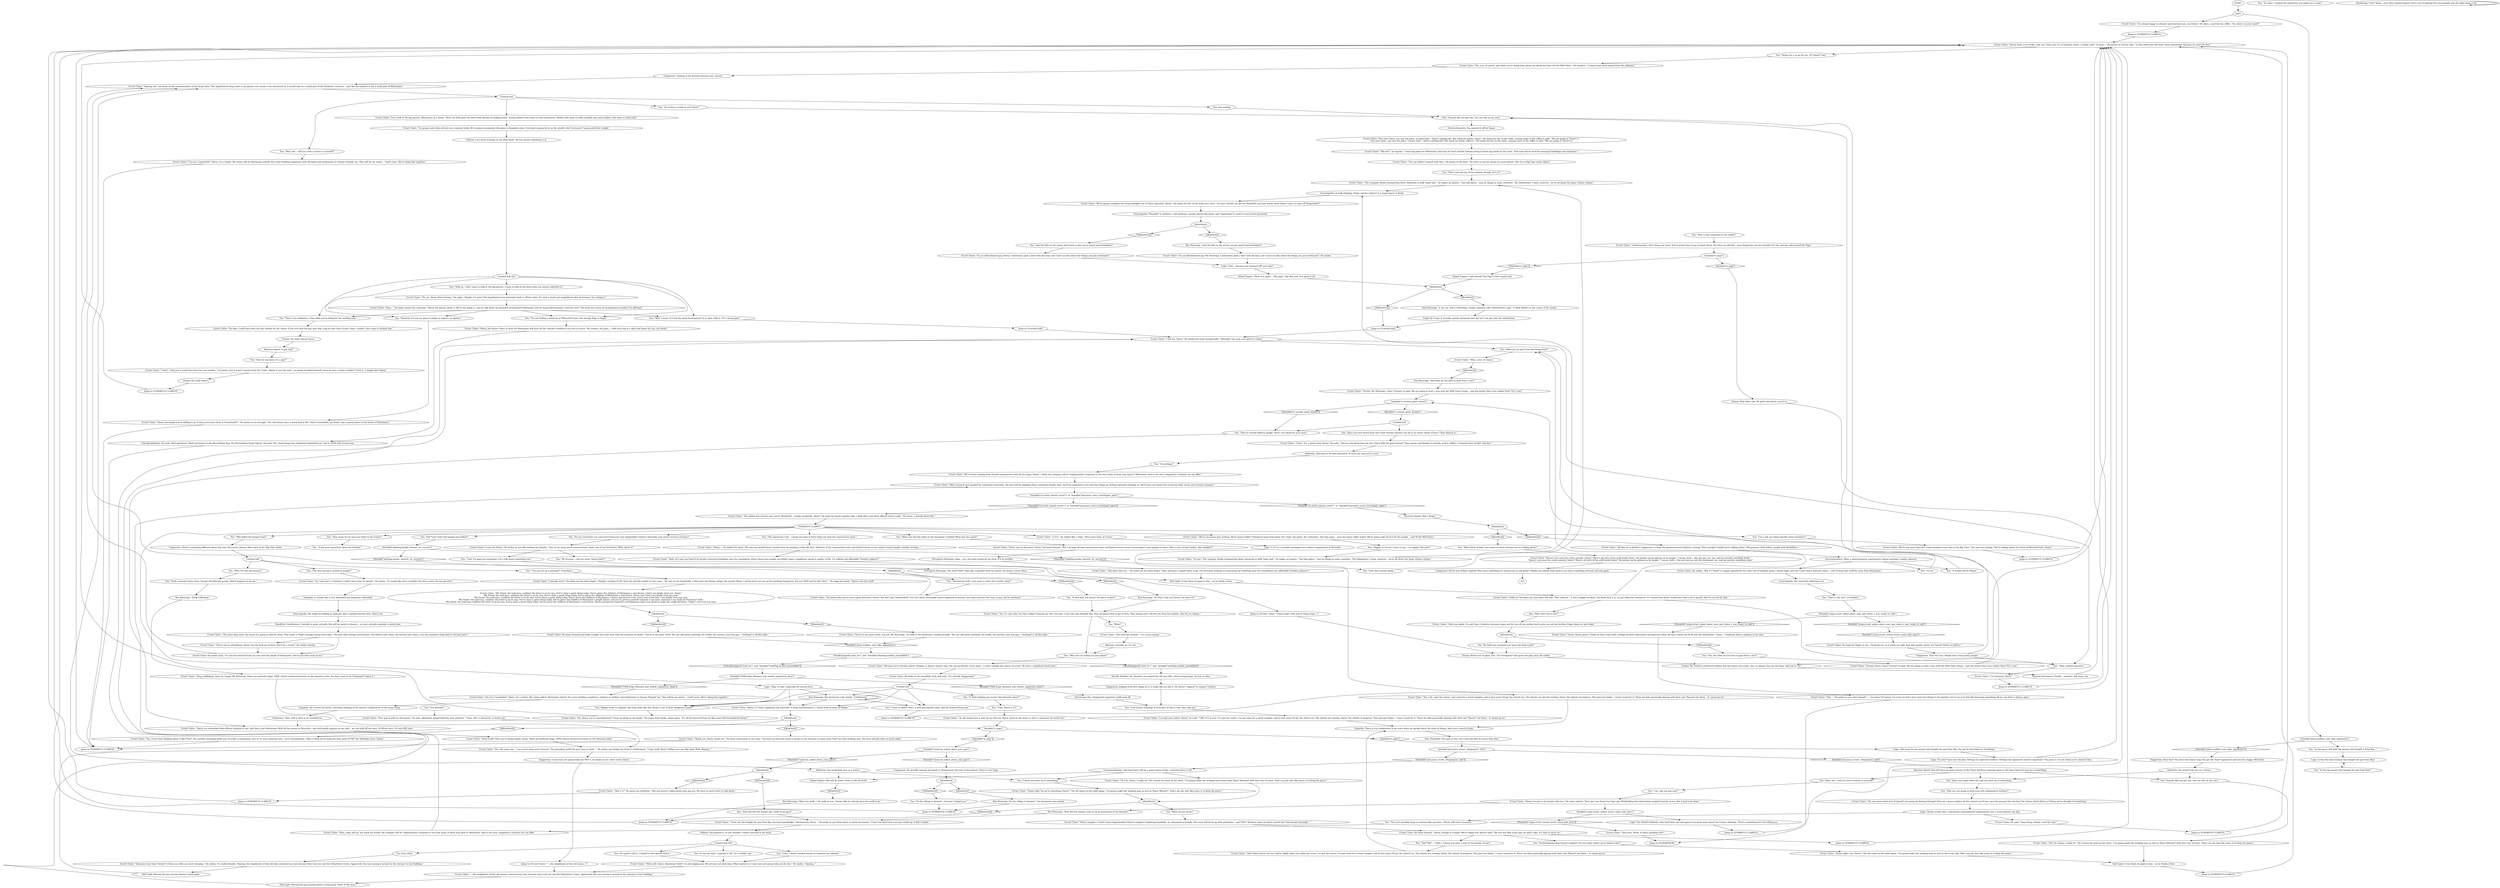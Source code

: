 # CONTAINERYARD / EVRART UNION
# "I wanna discuss some matters regarding the union with you."
# ==================================================
digraph G {
	  0 [label="START"];
	  1 [label="input"];
	  2 [label="Evrart Claire: \"Wild stuff, Harry. Absolutely *wild*. I'm not judging you. We all have our dark days. What matters is: Union men are gonna help you fix this.\" He smiles. \"Anyway...\""];
	  3 [label="Evrart Claire: \"...the neighbours of this old woman contacted my men, because they trust me and the Débardeurs Union. Apparently she was waving it around at the entrance to her building.\""];
	  4 [label="Suggestion: Hear that? You did it the honest way. You got the *real* signatures and now he's happy. Well done."];
	  5 [label="Perception (Hearing): Oops... yes, the noise would do the trick. It'll be terrible."];
	  6 [label="You: \"Wait, but -- will you erect a statue to yourself?\""];
	  7 [label="You: \"I knew you were up to something.\""];
	  8 [label="Evrart Claire: He looks at the swordfish clock and nods: \"It's already *happening*.\""];
	  9 [label="Half Light: Waving the gun around doesn't sound good. None of this does."];
	  10 [label="Evrart Claire: \"There was no fine print, Harry.\" He leans forward. \"But I do hope all that construction noise and limited street access *encourages* some people to move. After a year of that ruckus, who wouldn't?\""];
	  11 [label="Reaction Speed: But will there be giant statues of the Claire brothers towering above it all? Joyce knew he was up to something."];
	  12 [label="Evrart Claire: \"I'm listening, Harry.\""];
	  13 [label="You: \"They're trained military people. Aren't you afraid for your men?\""];
	  14 [label="Evrart Claire: \"Your gun is with an old woman,\" he says, absolutely unperturbed by your outburst. \"I hear she's a character, so watch out.\""];
	  15 [label="Jump to: [Untitled hub]"];
	  16 [label="Rhetoric: Actually, no, it's not."];
	  17 [label="Drama: He really doesn't know."];
	  18 [label="Evrart Claire: \"I don't. I told you it could have been his own mother... I'm pretty sure it wasn't anyone from the Union. Maybe it was the mob... or maybe he killed himself 'cause he was a closet socialist? Truth is, I simply don't know.\""];
	  19 [label="Jump to: [EVRARTUS CLAIRUS]"];
	  20 [label="Evrart Claire: \"With renewed zeal sparked by communal ownership, the men will be shipping those containers double time. You'll be surprised to see how fast things go without parasites latching on. We'll have our hands free to pursue bold, exotic new revenue streams.\""];
	  21 [label="IsKimHere()"];
	  22 [label="IsKimHere()", shape=diamond];
	  23 [label="!(IsKimHere())", shape=diamond];
	  24 [label="Encyclopedia: He's basically admitting to it."];
	  25 [label="Evrart Claire: \"Boys...\" He looks around the container. \"Harry felt queasy about it. We're not doing it. Can we talk about my beautiful incorporated Martinaise and its many-sided business ventures now? This bold new vision of incorporated socialism I'm offering?\""];
	  26 [label="Evrart Claire: He leans forward and looks straight into your eyes with the warmest of smiles. \"You're in my inner circle. We can talk about anything: the strike, the murder, your lost gun -- *nothing* is off the table.\""];
	  27 [label="Evrart Claire: \"Harry...\" He shakes his head. \"By now you should know I would never do anything tricky like that. However, if the construction noise and limited street access makes *some* people consider moving...\""];
	  28 [label="You: \"Did *you* order the hanged man killed?\""];
	  29 [label="You: \"And *life*...\" (Nod.) \"I knew you were a man of the people, Evrart.\""];
	  30 [label="Evrart Claire: \"Oh, you mean what sort of *goods* are gonna be flowing through? How am I gonna replace all the contacts we'll lose once the poo-poo hits the fan? The clients who'll ditch us? Harry, we've thought of everything.\""];
	  31 [label="Jump to: [EVRARTUS CLAIRUS]"];
	  32 [label="You: \"Honestly, it's not my place to judge or express an opinion.\""];
	  33 [label="You: \"How many of you guys are there in the Union?\""];
	  34 [label="Drama: He really doesn't."];
	  35 [label="Evrart Claire: \"The company thinks transporting these chemicals in bulk 'looks bad,'\" he makes air quotes, \"'has bad optics,' 'may be illegal in some countries.' The Débardeurs' Union, however... we're all about the large volume column.\""];
	  36 [label="Evrart Claire: \"I'm an old-fashioned guy, Mr. Kitsuragi. I sometimes grab a beer with the boys, but I have no idea about the things you just mentioned.\" He smiles."];
	  37 [label="Evrart Claire: \"I'm an old-fashioned guy, Harry. I sometimes grab a beer with the boys, but I have no idea about the things you just mentioned.\""];
	  38 [label="Logic: This must be the woman who bought the gun from Roy, the one he described as \"terrifying.\""];
	  39 [label="Empathy: There is true indignation in his voice when he speaks about the state of things. And even a touch of pain."];
	  40 [label="Encyclopedia: We might be looking at someone with a medical history here. Watch out."];
	  41 [label="You: \"Sounds like you got this. You can rely on my vote.\""];
	  42 [label="Evrart Claire: \"Harry, we outnumber them fifteen hundred to one. And that's just Martinaise. With all the unions in Revachol -- and with public opinion on our side -- we can hold off two men. Or fifteen men. Or even fifty men.\""];
	  43 [label="You: \"Can I ask you about specific union members?\""];
	  44 [label="Evrart Claire: \"This...\" He points to you, then himself. \"... has been *so* great. I'm sorry we don't have more fun things to do together, but if you ever feel like bouncing something off me, my door is always open.\""];
	  45 [label="Evrart Claire: \"Why, a war, of course.\""];
	  46 [label="Jump to: [EVRARTUS CLAIRUS]"];
	  47 [label="Authority: You would look nice as a statue..."];
	  48 [label="Evrart Claire: \"I'm not a *symbolist*, Harry. I'm a realist. My statue will be Martinaise rebuilt: five story building complexes, kids off speed and landowners in Ozonne *hating* me. That will be my statue -- *and* yours. We're doing this together.\""];
	  49 [label="Interfacing: See, forging that signature really paid off."];
	  50 [label="Evrart Claire: \"*Re-set*,\" he repeats. \"I have big plans for Martinaise. And they do *not* include humans living in those pig sheds on the coast. That land will be used for municipal buildings and commerce.\""];
	  51 [label="Variable[\"pier.joyce_evrart_villagequest_told\"]"];
	  52 [label="Variable[\"pier.joyce_evrart_villagequest_told\"]", shape=diamond];
	  53 [label="!(Variable[\"pier.joyce_evrart_villagequest_told\"])", shape=diamond];
	  54 [label="You: \"Is that why you haven't let Joyce in here?\""];
	  55 [label="Jump to: [EVRARTHUB]"];
	  56 [label="Kim Kitsuragi: \"And what do you have to gain from a war?\""];
	  57 [label="You: \"Who killed the hanged man?\""];
	  58 [label="You: Say nothing."];
	  59 [label="Volition: Let's keep focusing on the drug trade. He was almost admitting to it."];
	  60 [label="Untitled hub (03)"];
	  61 [label="Evrart Claire: \"Damn right I'm up to something, Harry!\" The fist lands on the table again. \"I'm gonna make the working man as rich as *Joyce Messier*. That's my job. Just like yours is to keep the peace.\""];
	  62 [label="You: \"What was the fine print on the document I mailed? What was the catch?\""];
	  63 [label="Jump to: [EVRARTUS CLAIRUS]"];
	  64 [label="You: \"Why *are* you so fat?\""];
	  65 [label="Evrart Claire: \"Because we're friends, Harry! Besides, it doesn't matter now. You can go tell her, if you want -- it won't change the course of events. We have a significant head start.\""];
	  66 [label="Evrart Claire: \"We've been running back channel negotiations with all the major clients. I think the company will be *unpleasantly* surprised to see how many of them stay loyal to Martinaise. And to the new, competitive contracts we can offer.\""];
	  67 [label="Encyclopedia: *Benafed* is children's cold medicine, usually apricot flavoured, and *risperizole* is used to treat severe psychosis."];
	  68 [label="Kim Kitsuragi: \"And the kids on the street can get speed and pyrholidon?\""];
	  69 [label="Composure: Nothing in his features betrays any concern."];
	  70 [label="You: \"Hold on, I don't want to look at the big picture. I want to look at the drug trade you almost admitted to.\""];
	  71 [label="Evrart Claire: \"Haven't you seen the crates outside, Harry? There's all sorts of fun stuff inside them!\" He pushes up his glasses as he laughs. \"I mean, heck -- this one has you, me, and my novelty swordfish clock!\"\n\"Haven't you seen the crates outside, Harry? There's all sorts of fun stuff inside them!\" He pushes up his glasses as he laughs. \"I mean, heck -- this one has you and the lieutenant, me, and my novelty swordfish clock!\""];
	  72 [label="CheckEquipped(\"neck_tie\")  and  Variable[\"whirling.necktie_personified\"]"];
	  73 [label="CheckEquipped(\"neck_tie\")  and  Variable[\"whirling.necktie_personified\"]", shape=diamond];
	  74 [label="!(CheckEquipped(\"neck_tie\")  and  Variable[\"whirling.necktie_personified\"])", shape=diamond];
	  75 [label="Pain Threshold: The pain is true. He's seen the kids do worse than that."];
	  76 [label="IsKimHere()"];
	  77 [label="IsKimHere()", shape=diamond];
	  78 [label="!(IsKimHere())", shape=diamond];
	  79 [label="Evrart Claire: \"Well, let's just say there'll be freshly renovated buildings near the roundabout where those poor people can finally enjoy a significant uptick in quality of life. I'm talking real affordable *workers palaces*.\""];
	  80 [label="Jump to: [EVRARTUS CLAIRUS]"];
	  81 [label="Kim Kitsuragi: \"So that's why you haven't let Joyce in?\""];
	  82 [label="Evrart Claire: \"Someone must have *stolen* it from you while you were sleeping.\" He smiles. It's really friendly. \"Anyway, the neighbours of this old lady contacted my men because they trust me and the Débardeurs Union. Apparently she was waving it around at the entrance to her building.\""];
	  83 [label="Evrart Claire: \"As I said she's a character. I didn't have time for details.\" He smiles. \"It sounds like she's unstable, but don't worry. No one got hurt.\""];
	  84 [label="You: \"Yes, but what do you have to gain from a war?\""];
	  85 [label="Evrart Claire: \"Victory, Harry. I have *victory* to gain. We are going to start a war with the Wild Pines Group -- and win before they even realize there *is* a war.\""];
	  86 [label="Evrart Claire: \"Sure, some will go, but mark my words: the company will be *unpleasantly* surprised to see how many of them stay loyal to Martinaise. And to the new, competitive contracts we can offer.\""];
	  87 [label="Untitled hub"];
	  88 [label="Variable[\"tc.pigs\"]"];
	  89 [label="Variable[\"tc.pigs\"]", shape=diamond];
	  90 [label="!(Variable[\"tc.pigs\"])", shape=diamond];
	  91 [label="Logic: 2,373 is a sizeable contingent for a labour organization in Revachol."];
	  92 [label="Evrart Claire: \"So am I. The company thinks transporting these chemicals in bulk 'looks bad,'\" he makes air quotes, \"'has bad optics,' 'may be illegal in some countries.' The Débardeurs' Union, however... we're all about the large volume column.\""];
	  93 [label="You: \"It's good I sold it. I would've shot myself with it.\""];
	  94 [label="Evrart Claire: \"Oh I do, Harry, I really do.\" He crosses his arms on his chest. \"I'm gonna make the working man as rich as *Joyce Messier* with that vote of yours. That's my job. Just like yours is to keep the peace.\""];
	  95 [label="Evrart Claire: \"I have. It's a great story, Harry.\" He nods. \"Did you also know how the bee colony kills the giant hornet? They swarm and blanket it entirely, until it suffers a *massive heat stroke* and dies.\""];
	  96 [label="You: \"Makes sense to regulate the drug trade like this. Keeps it out of more dangerous hands.\""];
	  97 [label="You: \"Is Ruby helping you secure this fantastic share?\""];
	  98 [label="Variable[\"whirling.hardie_rhetoric_wc_success\"]"];
	  99 [label="Variable[\"whirling.hardie_rhetoric_wc_success\"]", shape=diamond];
	  100 [label="!(Variable[\"whirling.hardie_rhetoric_wc_success\"])", shape=diamond];
	  101 [label="Evrart Claire: \"We're way past *specific* Union members now. This is the Big Time.\" His eyes are shining. \"We're talking about the future of Revachol here, Harry.\""];
	  102 [label="Evrart Claire: \"We're gonna transport the living daylights out of those materials, Harry.\" His slams his fist on the desk once more. \"So your sick kid can get his *benafed* and your wacky uncle doesn't have to come off *risperizole*!\""];
	  103 [label="You: \"So is there a trade or isn't there?\""];
	  104 [label="Suggestion: That *is* true. People don't trust pretty people."];
	  105 [label="Electrochemistry: Wow, a neurochemical, psychoactive labour uprising / hostile takeover."];
	  106 [label="Jump to: [Evrart Claire: \"\"...the neighbours of this old woma...\"]"];
	  107 [label="Evrart Claire: \"You're in my inner circle. You too, Mr. Kitsuragi,\" he nods to the lieutenant, smiling broadly. \"We can talk about anything: the strike, the murder, your lost gun -- *nothing* is off the table.\""];
	  108 [label="Evrart Claire: \"Harry, imagine a Youth Centre-Supermarket-Church complex! Employing hundreds, no, thousands of people. The coast will be lit up with enterprise -- and *life*! All those ruins out there turned into *low-income housing*...\""];
	  109 [label="Evrart Claire: \"Yes, yes, of course, and while you're doing that, please go ahead and also tell the Wild Pines.\" He snickers. \"I wanna hear them squeal from the indignity.\""];
	  110 [label="IsKimHere()"];
	  111 [label="IsKimHere()", shape=diamond];
	  112 [label="!(IsKimHere())", shape=diamond];
	  113 [label="You: \"I'm not feeling a whole lot of *Revachol* here. Not enough flags or kings.\""];
	  114 [label="Evrart Claire: \"An old woman has it and, let me tell you, Harry, word on the street is she's a character. So watch out.\""];
	  115 [label="You: \"Who *is* this old woman?\""];
	  116 [label="Kim Kitsuragi: \"I, for one, find it refreshing. Finally someone calls *themselves* a pig.\" A smile flickers in the corner of his mouth."];
	  117 [label="Jump to: [EVRARTUS CLAIRUS]"];
	  118 [label="Inland Empire: Calls herself *the Pigs?* That sounds bad."];
	  119 [label="Evrart Claire: \"Drug trafficking? Don't be stupid, Mr. Kitsuragi. There are perfectly legal, 100% ethical chemical factories on the Samaran isola. You don't need to be *colonialist* about it.\""];
	  120 [label="Evrart Claire: \"No, no, Harry. That's boring.\" He sighs. \"Alright, it's gone! The hypothetical raw materials trade is off the table. It's such a small and insignificant slice of revenue, I'm cutting it.\""];
	  121 [label="Conceptualization: Oh yeah, skull and bones! Skull and bones on the Revacholian flag. The Revacholian Death Squad. Oh yeah! The visual image has completely bedazzled you. You're 100% with Evrart now."];
	  122 [label="You: \"Do you remember you said you'd fund your new independent harbour with bold, new exotic revenue streams?\""];
	  123 [label="You: \"It was my fault. I pawned it off. I'm a terrible cop.\""];
	  124 [label="Variable[\"tc.pigs\"]"];
	  125 [label="Variable[\"tc.pigs\"]", shape=diamond];
	  126 [label="!(Variable[\"tc.pigs\"])", shape=diamond];
	  127 [label="Physical Instrument: Finally -- answers. Ask away, son."];
	  128 [label="Esprit de Corps: It actually sounds extremely bad, but let's not give him the satisfaction."];
	  129 [label="You: \"So the village is doomed -- because I helped you.\""];
	  130 [label="Kim Kitsuragi: \"So the village is doomed,\" the lieutenant says grimly."];
	  131 [label="Evrart Claire: \"I accept your salute, Harry,\" he nods. \"*All* of it is true. I've got the centre, I've got room for a retail complex, and in four years I'll get the church too. The wheels are turning, Harry. The wheels of progress. This post-war limbo -- I won't stand for it. There are kids practically playing with their own *faeces* out there... It cannot go on.\""];
	  132 [label="You: \"Joyce was right when she said you were up to something...\""];
	  133 [label="Evrart Claire: \"You know why you're such a good detective, Harry? You don't get *sidetracked*. You care about the people you're supposed to protect, not some systems that may or may not be unethical.\""];
	  134 [label="Evrart Claire: \"Oh, Harry, you've misunderstood. I have no drugs in my hands.\" He raises both hands, palms open. \"It's all far-removed from me like some half-remembered dream.\""];
	  135 [label="Evrart Claire: \"Turns out she bought the gun from Roy, the local pawnbroker. And honestly, Harry...\" He winks at you three times in quick succession. \"I have *no idea* how your gun ended up in Roy's hands.\""];
	  136 [label="You: \"She was waving it around at people?\""];
	  137 [label="IsKimHere()"];
	  138 [label="IsKimHere()", shape=diamond];
	  139 [label="!(IsKimHere())", shape=diamond];
	  140 [label="You: \"Uhm, I think I needed money so I pawned my sidearm.\""];
	  141 [label="Kim Kitsuragi: \"More fun stuff...\" He looks at you. \"Seems like we already have fun stuff to do.\""];
	  142 [label="You: \"It's done. I mailed the signatures you asked me to mail.\""];
	  143 [label="Evrart Claire: \"And when they do...\" He holds out his index finger. \"They will have a *good* place to go. I'm currently working on renovating the buildings near the roundabout into affordable *workers palaces*.\""];
	  144 [label="IsKimHere()"];
	  145 [label="IsKimHere()", shape=diamond];
	  146 [label="!(IsKimHere())", shape=diamond];
	  147 [label="Jump to: [EVRARTUS CLAIRUS]"];
	  148 [label="You: \"Okay, another question.\""];
	  149 [label="Variable[\"tc.seraise_giant_hornet\"]"];
	  150 [label="Variable[\"tc.seraise_giant_hornet\"]", shape=diamond];
	  151 [label="!(Variable[\"tc.seraise_giant_hornet\"])", shape=diamond];
	  152 [label="Evrart Claire: \"Anyway, let's not focus on the sensationalism of the drug trade. This hypothetical drug trade is all anyone ever seems to be interested in. It would only be a small part of the Harbour's turnover -- just like the harbour is but a small part of Martinaise.\""];
	  153 [label="Evrart Claire: \"Harry, the length you're willing to go to keep your nose clean is *remarkable*.\" He stares at you lovingly. \"You will always have a warm bed in Mr. Claire's household, my friend, and a special place in the future of Martinaise.\""];
	  154 [label="Jump to: [EVRARTUS CLAIRUS]"];
	  155 [label="Reaction Speed: That's drugs!"];
	  156 [label="You: \"And the kids on the street don't have to give up on speed and pyrholidon?\""];
	  157 [label="Untitled hub"];
	  158 [label="Evrart Claire: \"I sure do, Harry.\" He smiles at you idly twirling his thumbs. \"One of our many great conversations. Heck, one of my favourites! What about it?\""];
	  159 [label="Jump to: [Evrart Claire: \"\"Drug trade? Now you're being stupi...\"]"];
	  160 [label="Half Light: A true flash of anger in him -- as he thinks of her."];
	  161 [label="Endurance: They cook it alive in its exoskeleton."];
	  162 [label="You: \"Have you ever heard what two Giant Seraise Hornets can do to an entire colony of bees? They destroy it.\""];
	  163 [label="Evrart Claire: \"I'm always happy to educate and entertain you, my friend.\" He takes a sip from his coffee. \"So, what's on your mind?\""];
	  164 [label="Evrart Claire: \"Harry, I've got to be honest with you.\" He turns solemn. \"Your gun was found two days ago. Withholding this information weighed heavily on me. But it had to be done.\""];
	  165 [label="You: \"How did this old woman get a hold of my gun?\""];
	  166 [label="You: \"Can you set up a meeting?\" (Conclude.)"];
	  167 [label="You: \"Why are you telling me your plans?\""];
	  168 [label="Untitled hub (02)"];
	  169 [label="Variable[\"ice.acele_named_evrart\"]  or  Variable[\"pier.joyce_narco_investigate_open\"]"];
	  170 [label="Variable[\"ice.acele_named_evrart\"]  or  Variable[\"pier.joyce_narco_investigate_open\"]", shape=diamond];
	  171 [label="!(Variable[\"ice.acele_named_evrart\"]  or  Variable[\"pier.joyce_narco_investigate_open\"])", shape=diamond];
	  172 [label="You: \"Cool. I'm glad you remember. Let's talk about something else.\""];
	  173 [label="Suggestion: Union boys are gonna help you *fix* it, he winks at you. Don't worry Harry."];
	  174 [label="Hand/Eye Coordination: Unstable is good, actually. She will be easier to disarm... no wait, actually unstable is pretty bad."];
	  175 [label="You: \"Youth-Supermarket-Church complex? Do you really expect me to believe that?\""];
	  176 [label="Evrart Claire: \"And I knew you're one too, Harry! Right when you rolled into town. I've got the centre, I've got room for a retail complex, and In four years I'll get the church too. The wheels are turning, Harry. The wheels of progress. This post-war limbo -- I won't stand for it. There are kids practically playing with their own *faeces* out there... It cannot go on.\""];
	  177 [label="Evrart Claire: \"Victory, Mr. Kitsuragi. I have *victory* to gain. We are going to start a war with the Wild Pines Group -- and win before they even realize there *is* a war.\""];
	  178 [label="You: \"I have to admit: that's a well put-together plan. And far-removed from you.\""];
	  179 [label="You: \"Well, I mean, if it has the word *incorporate* in it, then I like it. I'm a money-guy.\""];
	  180 [label="Evrart Claire: \"Harry, the future I have in store for Martinaise will have all the *macho* aesthetics you love so much. The crowns, the guns... I will even slip in a skull and bones for you, my friend.\""];
	  181 [label="IsKimHere()"];
	  182 [label="IsKimHere()", shape=diamond];
	  183 [label="!(IsKimHere())", shape=diamond];
	  184 [label="Evrart Claire: \"I already have!\" He holds out his index finger. \"Tonight, starting 22.00. Near the old fish market on the coast -- the one on the boardwalk, a little past the fishing village. Be careful, Harry. I would never set you up for anything dangerous, but you *did* ask for this. Now...\" He claps his hands. \"Back to the fun stuff.\""];
	  185 [label="Variable[\"cargo.evrart_asked_about_your_gun_when_e_was_ready_to_talk\"]"];
	  186 [label="Variable[\"cargo.evrart_asked_about_your_gun_when_e_was_ready_to_talk\"]", shape=diamond];
	  187 [label="!(Variable[\"cargo.evrart_asked_about_your_gun_when_e_was_ready_to_talk\"])", shape=diamond];
	  188 [label="You: \"What?\""];
	  189 [label="Evrart Claire: \"Tits from her asshole -- it's a local saying.\""];
	  190 [label="Reaction Speed: A guy, huh?"];
	  191 [label="Composure: Did he just deflate slightly? Was there something he wanted you to ask about? Maybe you should come back if you learn something relevant and ask again."];
	  192 [label="You: \"By revenue -- did you mean *drug trade*?\""];
	  193 [label="Jump to: [EVRARTUS CLAIRUS]"];
	  194 [label="Horrific Necktie: Oh, *bratan*, you played the old man like a three-string banjo. He has no idea."];
	  195 [label="You: Stay silent."];
	  196 [label="Conceptualization: And then there will be a giant statue of him, towering above it all?"];
	  197 [label="Encyclopedia: In bulk shipping, *large volume column* is a major buyer. A shark."];
	  198 [label="Empathy: It sounds like a very disturbed and desperate individual."];
	  199 [label="Variable[\"TASK.forge_liliennes_and_isobels_signatures_done\"]"];
	  200 [label="Variable[\"TASK.forge_liliennes_and_isobels_signatures_done\"]", shape=diamond];
	  201 [label="!(Variable[\"TASK.forge_liliennes_and_isobels_signatures_done\"])", shape=diamond];
	  202 [label="You: \"The signatures I got -- I know you plan to force them out with the construction noise.\""];
	  203 [label="You: \"What do you gain from him being dead?\""];
	  204 [label="Evrart Claire: \"Yes. It's also why I let that midget Gaumont go. He's too nice. I can't put him through this. Plus, he knows how to get in here. That woman can't tell her tits from her asshole. She has no chance.\""];
	  205 [label="Evrart Claire: \"I'm gonna unite them all into one economic body. We're gonna incorporate this place to kingdom come. Everyone's gonna be in on the wealth. And *everyone's* gonna pull their weight.\""];
	  206 [label="You: \"That's very ambitious. I love what you're doing for the working man.\""];
	  207 [label="IsKimHere()"];
	  208 [label="IsKimHere()", shape=diamond];
	  209 [label="!(IsKimHere())", shape=diamond];
	  210 [label="Evrart Claire: He leans forward. \"Harry, enough is enough! We're taking this district back. The war was fifty years ago, for god's sake. It's time to move on.\""];
	  211 [label="Evrart Claire: \"Glad you asked. I've got Type 2 diabetes because sugar and fat was all my mother had to give me and my brother Edgar when we were kids.\""];
	  212 [label="You: \"How do you know it's a guy?\""];
	  213 [label="Logic: Clients would take a well-known multinational conglomerate over a local mobster any day."];
	  214 [label="Variable[\"canal.roy_asked_about_your_gun\"]"];
	  215 [label="Variable[\"canal.roy_asked_about_your_gun\"]", shape=diamond];
	  216 [label="!(Variable[\"canal.roy_asked_about_your_gun\"])", shape=diamond];
	  217 [label="You: \"Is she the person who bought the gun from Roy?\""];
	  218 [label="Half Light: Waving the gun around. Doesn't sound good."];
	  219 [label="You: \"How is this connected to the strike?\""];
	  220 [label="Evrart Claire: He smiles slyly. \"It's also far-removed from my men and the people of Martinaise, who've put their trust in me.\""];
	  221 [label="Jump to: [EVRARTUS CLAIRUS]"];
	  222 [label="Untitled hub"];
	  223 [label="Evrart Claire: \"I did not, Harry.\" He shakes his head energetically. \"Although I am very, very glad he's dead.\""];
	  224 [label="You: \"God, that sounds shady...\""];
	  225 [label="You: \"Go on.\""];
	  226 [label="Evrart Claire: \"Let's look at the big picture. Martinaise as a whole. There are little girls out there with dreams of making music. Young mothers who want to start businesses. Models who want to walk catwalks and steel welders who want to weld steel.\""];
	  227 [label="You: \"Sounds like you got this. You can rely on my vote.\""];
	  228 [label="Inland Empire: She will be there. From 22.00 till 02.00."];
	  229 [label="Evrart Claire: \"My friend, the mail-man, confirms the letter is on its way. You've done a great thing today. You've given the children of Martinaise a real future. I feel I can finally trust you, Harry.\"\n\"My friend, the mail-man, confirms the letter is on its way. You've done a great thing today. You've given the children of Martinaise a real future, Harry, and I feel I can finally trust you now.\"\n\"My friend, the mail-man, confirms the letter is on its way. You've done a great thing today. You've given the children of Martinaise a future and proven to be a true man of the left. I can finally trust you now.\"\n\"My friend, the mail-man, confirms the letter is on its way. You've done a great thing today. You've given the children of Martinaise a bright future, and you've proven yourself someone I can trust, someone I can really do *business* with.\"\n\"My friend, the mail-man confirms the letter is on its way. You've done a great thing today. You've given the children of Martinaise a real future, Harry, and proven yourself a real kingsman who's not afraid to make the tough decisions. I know I can trust you now.\""];
	  230 [label="EVRARTUS CLAIRUS"];
	  231 [label="Evrart Claire: \"Harry, there is no strike, only war. Class war. Or, in business terms: a *dawn raid*. Or wait...\" He pauses to rub his chin. \"Is that when you still *pay* them something? Because we won't do that.\""];
	  232 [label="Evrart Claire: \"Unfortunately, I don't know any more. You're gonna have to go in blind, Harry. But she's an old lady -- how dangerous can she possibly be? Oh, and she calls herself the Pigs.\""];
	  233 [label="You: \"Yeah, everyone hates them. Except ultraliberals maybe. Which happens to be me.\""];
	  234 [label="Evrart Claire: \"You're not an ultraliberal, Harry. Get the fuck out of here. Don't be a retard.\" He smiles warmly."];
	  235 [label="Kim Kitsuragi: \"Drug trafficking.\""];
	  236 [label="You: \"What kinds of bold, new exotic revenue streams are we talking about?\""];
	  237 [label="Evrart Claire: \"The golden boy returns once more! Wonderful -- simply wonderful, Harry.\" He claps his hands together like a child who's just been offered cotton candy. \"Of course, I already knew this.\""];
	  238 [label="Variable[\"plaza.mailbox_sent_fake_signatures\"]"];
	  239 [label="Variable[\"plaza.mailbox_sent_fake_signatures\"]", shape=diamond];
	  240 [label="!(Variable[\"plaza.mailbox_sent_fake_signatures\"])", shape=diamond];
	  241 [label="You: \"So the gun's still with the woman who bought it from Roy...\""];
	  242 [label="Logic: You don't know his full plan. Perhaps he expected trickery? Perhaps the signatures weren't important? The point is: do not think you're ahead of him."];
	  243 [label="Drama: We would've preferred trickery, but the choice was yours, sire, as always. You are the liege. And you're *in*."];
	  244 [label="Interfacing: I don't know... your dirty forgery-fingers aren't sure if playing this one straight was the right thing to do."];
	  245 [label="Authority: You would look nice as a statue..."];
	  246 [label="Empathy: He crosses his hands, contently, thinking of the interior temperature of the wasp rising."];
	  247 [label="Authority: And they're all well motivated. At least the ones you've seen."];
	  248 [label="Evrart Claire: \"Yes, I do. I got the centre, I got room for a retail complex, and in four years I'll get the church too. The wheels are already turning, Harry. The wheels of progress. This post-war limbo -- I won't stand for it. There are kids practically playing with their own *faeces* out there... It cannot go on.\""];
	  249 [label="Evrart Claire: \"Damn right I am, Harry!\" The fist lands on the table again. \"I'm gonna make the working man as rich as she is one day. That's my job. Just like yours is to keep the peace.\""];
	  250 [label="You: \"How are you going to fund your new independent harbour?\""];
	  251 [label="Logic: Okay, so that's basically his system here."];
	  252 [label="Evrart Claire: \"Yes, if you start thinking about it like *that*, the socialist municipal body sort of is like a corporation, isn't it? It uses corporate law -- we're incorporated. I like to think we're using the best parts of *all* the ideologies here, Harry.\""];
	  253 [label="Jump to: [Untitled hub]"];
	  254 [label="Evrart Claire: \"The more they send, the worse it's going to look for them. They made a *huge* mistake hiring those guys. *No one* likes foreign mercenaries. The leftists hate them, the fascists hate them, even the moralists think they're *in bad taste*.\""];
	  255 [label="Evrart Claire: \"Drug trade? Now you're being stupid, Harry. There are perfectly legal, 100% ethical chemical factories on the Samaran isola.\""];
	  256 [label="Drama: Better not to gloat, sire. 'Tis *arrogance* that gives the play away. Be subtle."];
	  257 [label="Suggestion: Judging from how happy he is, it looks like you did it. He doesn't *appear* to suspect trickery."];
	  258 [label="Evrart Claire: \"I'm not a *symbolist*, Harry. I'm a realist. My statue will be Martinaise rebuilt: five story building complexes, workers on welfare and landowners in Ozonne *hating* me. That will be my statue -- *and* yours. We're doing this together.\""];
	  259 [label="You: \"Can I get my gun now?\""];
	  260 [label="Evrart Claire: \"We're not gonna give nothing. We're gonna *take* Terminal B away from them: the roads, the gates, the containers, that big crane... even the damn coffee maker. We're gonna take all of it for the people -- and *fuck* Wild Pines.\""];
	  261 [label="You: \"Drugs are a no go for me. I'll *report* this.\""];
	  262 [label="Evrart Claire: \"Harry, if I *was* supplying raw materials to drug manufacturers, I would need an army of Rubies.\""];
	  263 [label="You: \"Fine, where is it?\""];
	  264 [label="Kim Kitsuragi: \"How did this woman come to be in possession of the firearm?\""];
	  265 [label="Evrart Claire: \"That's it?\" He raises his eyebrows. \"But you haven't asked about your gun yet. We have so much more to talk about.\""];
	  266 [label="Evrart Claire: \"Great, Harry, great! I think we have truly built a bridge between Martinaise and Jamrock today. We have united the RCM and the Débardeurs' Union...\" Suddenly there's sadness in his tone."];
	  267 [label="Evrart Claire: \"Very nice, Harry. Is there anything else?\""];
	  268 [label="Evrart Claire: He wags his finger at you. \"Good job too, as it made me ugly. And ugly people, Harry, are *much* better at politics.\""];
	  269 [label="IsKimHere()"];
	  270 [label="IsKimHere()", shape=diamond];
	  271 [label="!(IsKimHere())", shape=diamond];
	  272 [label="You: \"By bold new revenues you mean the drug trade?\""];
	  273 [label="Evrart Claire: \"All they do is produce components to keep the pharmaceutical industry running. That's people's health we're talking about. Old grannies, little babes, people with disabilities...\""];
	  274 [label="Evrart Claire: \"Yes, the same one -- I see you've done your research. The pawnshop made the gun easy to track...\" He smiles and shakes his head in wonderment. \"Crazy stuff, Harry. Selling your gun like that! Wild. Anyway...\""];
	  275 [label="Logic: Is this the same woman who bought the gun from Roy?"];
	  276 [label="Composure: He proudly spreads his hands to demonstrate the size of the palaces. They're very large."];
	  277 [label="Half Light: A true flash of anger in him -- as he thinks of her."];
	  278 [label="IsKimHere()"];
	  279 [label="IsKimHere()", shape=diamond];
	  280 [label="!(IsKimHere())", shape=diamond];
	  281 [label="You: \"What do you mean?\""];
	  282 [label="Evrart Claire: \"You can bother Leonard with that.\" He points to the door. \"He loves to run his mouth on such matters. But I'm in Big-Time mode, Harry.\""];
	  283 [label="Jump to: [EVRARTUS CLAIRUS]"];
	  284 [label="You: \"Everything?\""];
	  285 [label="You: \"You can't possibly hope to continue like you have. Clients will leave en masse.\""];
	  286 [label="Evrart Claire: He nods. \"Sure thing, champ. Lead the way!\""];
	  287 [label="Perception (Hearing): The word *fuck* rings like a gunshot from his mouth. He doesn't swear often."];
	  288 [label="You: \"Diggin' it, Evrart. I have to say -- I'm diggin' this part!\""];
	  289 [label="Evrart Claire: He smiles. \"But if I *were* to supply ingredients for some sort of rainbow party, I would make sure the Union took a fantastic share -- and I'd keep that stuff far away from Martinaise.\""];
	  290 [label="Logic: Uhm... because you *pawned off* your gun?"];
	  291 [label="Volition: You pawned it, so you wouldn't *shoot* yourself in the head."];
	  292 [label="Evrart Claire: \"You were there, you saw the place. A waste land -- there's nothing left. But mark my words, Harry.\" His slams his fist on the table, causing some of the coffee to spill. \"We are going to *reset* it.\"\n\"You were there, you saw the place. A waste land -- there's nothing left. But mark my words, officers.\" His slams his fist on the table, causing some of the coffee to spill. \"We are going to *reset* it.\""];
	  293 [label="Jump to: [EVRARTUS CLAIRUS]"];
	  294 [label="Evrart Claire: \"Order it? You know my men didn't kill him. They told you -- it was a happy accident. You know how it is, no one takes the *initiative*. If I wanted him dead I would have had to do it myself. And I'm too fat for that.\""];
	  295 [label="IsKimHere()"];
	  296 [label="IsKimHere()", shape=diamond];
	  297 [label="!(IsKimHere())", shape=diamond];
	  298 [label="You: \"Interesting stuff. I just want to solve this murder, okay?\""];
	  299 [label="Kim Kitsuragi: The lieutenant nods slowly. \"Understood.\""];
	  300 [label="Evrart Claire: \"Thank you, Harry, thank you.\" He bows courteously in his chair. \"You have no idea how much it means to me, because in many ways *you* are that working man. You have already done so much work.\""];
	  301 [label="Evrart Claire: \"No idea. Could have been his own mother for all I know. If you ever find the guy, give him a big fat kiss from Evrart Claire. Couldn't have done it without him.\""];
	  302 [label="Composure: There's something different about him now. He's more vibrant. More alive in his 'Big-Time mode'."];
	  303 [label="You: \"That's just the top of the iceberg, though, isn't it?\""];
	  304 [label="You: \"It would still be illegal.\""];
	  305 [label="You: \"Wait, but -- will you erect a statue to yourself?\""];
	  306 [label="Evrart Claire: \"Oh I do, Harry, I really do.\" He crosses his arms on his chest. \"I'm gonna make the working man richer than *Joyce Messier* with that vote of yours. That's my job. Just like yours is to keep the peace.\""];
	  307 [label="Electrochemistry: You pawned it off for liquor."];
	  308 [label="Inland Empire: There it is again -- *the pigs*, like Roy said. Not good at all."];
	  309 [label="Drama: Well done, sire. By guile and deceit, you're in."];
	  310 [label="You: \"Low-income housing? If even part of this is true, then why not.\""];
	  311 [label="Jump to: [EVRARTUS CLAIRUS]"];
	  312 [label="Untitled hub"];
	  313 [label="You: \"That's it for now.\" (Conclude.)"];
	  314 [label="Evrart Claire: \"2,372,\" he replies like a whip. \"Plus yours truly, of course.\""];
	  315 [label="You: \"A few more questions about the harbour.\""];
	  316 [label="You: \"You bastard!\""];
	  317 [label="Variable[\"cargo.evrart_exited_evrart_union_hub_once\"]"];
	  318 [label="Variable[\"cargo.evrart_exited_evrart_union_hub_once\"]", shape=diamond];
	  319 [label="!(Variable[\"cargo.evrart_exited_evrart_union_hub_once\"])", shape=diamond];
	  320 [label="Logic: You should definitely come back here and ask again if you learn more about the Union's dealings. There's something he's not telling you."];
	  0 -> 1
	  1 -> 163
	  1 -> 238
	  2 -> 3
	  3 -> 9
	  4 -> 245
	  5 -> 143
	  6 -> 259
	  7 -> 61
	  8 -> 312
	  9 -> 223
	  10 -> 5
	  11 -> 41
	  11 -> 132
	  11 -> 6
	  12 -> 80
	  13 -> 42
	  14 -> 88
	  15 -> 223
	  16 -> 167
	  17 -> 190
	  18 -> 34
	  19 -> 231
	  20 -> 169
	  21 -> 22
	  21 -> 23
	  22 -> 236
	  23 -> 273
	  24 -> 313
	  25 -> 32
	  25 -> 113
	  25 -> 179
	  25 -> 206
	  26 -> 239
	  27 -> 79
	  28 -> 98
	  29 -> 176
	  30 -> 213
	  31 -> 231
	  32 -> 153
	  33 -> 315
	  34 -> 19
	  35 -> 197
	  36 -> 290
	  37 -> 290
	  38 -> 242
	  39 -> 75
	  40 -> 174
	  41 -> 94
	  42 -> 255
	  43 -> 101
	  44 -> 55
	  45 -> 270
	  46 -> 231
	  47 -> 228
	  47 -> 7
	  48 -> 47
	  49 -> 310
	  50 -> 282
	  51 -> 52
	  51 -> 53
	  52 -> 11
	  53 -> 196
	  54 -> 204
	  56 -> 177
	  57 -> 302
	  58 -> 227
	  59 -> 168
	  60 -> 123
	  60 -> 140
	  60 -> 93
	  60 -> 195
	  61 -> 278
	  62 -> 10
	  63 -> 231
	  64 -> 211
	  65 -> 8
	  66 -> 20
	  67 -> 137
	  68 -> 36
	  69 -> 152
	  70 -> 120
	  71 -> 191
	  72 -> 73
	  72 -> 74
	  73 -> 194
	  74 -> 199
	  75 -> 51
	  76 -> 77
	  76 -> 78
	  77 -> 107
	  78 -> 26
	  79 -> 277
	  80 -> 231
	  81 -> 204
	  82 -> 218
	  83 -> 198
	  84 -> 85
	  85 -> 149
	  86 -> 20
	  87 -> 162
	  87 -> 13
	  88 -> 89
	  88 -> 90
	  89 -> 38
	  90 -> 214
	  91 -> 248
	  92 -> 197
	  93 -> 2
	  94 -> 160
	  95 -> 247
	  96 -> 134
	  97 -> 263
	  98 -> 99
	  98 -> 100
	  99 -> 295
	  100 -> 224
	  101 -> 283
	  102 -> 67
	  103 -> 227
	  104 -> 203
	  104 -> 148
	  105 -> 304
	  105 -> 225
	  105 -> 289
	  106 -> 3
	  107 -> 239
	  108 -> 210
	  109 -> 69
	  110 -> 112
	  110 -> 111
	  111 -> 300
	  112 -> 252
	  113 -> 180
	  114 -> 88
	  115 -> 233
	  116 -> 128
	  117 -> 231
	  118 -> 181
	  119 -> 274
	  120 -> 25
	  121 -> 31
	  122 -> 158
	  123 -> 2
	  124 -> 125
	  124 -> 126
	  125 -> 309
	  126 -> 118
	  127 -> 231
	  128 -> 15
	  129 -> 293
	  130 -> 293
	  131 -> 39
	  132 -> 250
	  133 -> 152
	  134 -> 152
	  135 -> 291
	  136 -> 83
	  137 -> 138
	  137 -> 139
	  138 -> 68
	  139 -> 156
	  140 -> 2
	  141 -> 63
	  143 -> 277
	  144 -> 145
	  144 -> 146
	  145 -> 130
	  146 -> 129
	  147 -> 231
	  148 -> 12
	  149 -> 150
	  149 -> 151
	  150 -> 87
	  151 -> 13
	  152 -> 157
	  153 -> 31
	  154 -> 231
	  155 -> 21
	  156 -> 37
	  157 -> 305
	  157 -> 226
	  157 -> 58
	  157 -> 103
	  158 -> 192
	  158 -> 172
	  159 -> 256
	  160 -> 147
	  161 -> 42
	  162 -> 95
	  163 -> 154
	  164 -> 264
	  164 -> 317
	  165 -> 135
	  166 -> 184
	  167 -> 65
	  168 -> 32
	  168 -> 70
	  168 -> 206
	  168 -> 113
	  168 -> 179
	  169 -> 170
	  169 -> 171
	  170 -> 155
	  171 -> 237
	  172 -> 287
	  173 -> 106
	  174 -> 254
	  175 -> 249
	  176 -> 39
	  177 -> 149
	  178 -> 221
	  179 -> 253
	  180 -> 121
	  181 -> 182
	  181 -> 183
	  182 -> 116
	  183 -> 15
	  184 -> 229
	  185 -> 186
	  185 -> 187
	  186 -> 318
	  187 -> 266
	  188 -> 189
	  189 -> 16
	  190 -> 212
	  191 -> 321
	  192 -> 159
	  193 -> 231
	  194 -> 257
	  195 -> 82
	  196 -> 306
	  196 -> 228
	  196 -> 7
	  197 -> 102
	  198 -> 40
	  199 -> 200
	  199 -> 201
	  200 -> 49
	  201 -> 258
	  202 -> 27
	  203 -> 45
	  204 -> 188
	  204 -> 167
	  205 -> 59
	  206 -> 301
	  207 -> 208
	  207 -> 209
	  208 -> 265
	  209 -> 165
	  210 -> 29
	  210 -> 311
	  210 -> 175
	  211 -> 269
	  212 -> 18
	  213 -> 285
	  213 -> 286
	  214 -> 216
	  214 -> 215
	  215 -> 276
	  216 -> 207
	  217 -> 275
	  218 -> 223
	  219 -> 232
	  220 -> 152
	  221 -> 231
	  222 -> 136
	  222 -> 115
	  222 -> 166
	  223 -> 203
	  223 -> 148
	  224 -> 35
	  225 -> 227
	  226 -> 205
	  227 -> 307
	  228 -> 279
	  229 -> 76
	  230 -> 33
	  230 -> 260
	  230 -> 202
	  230 -> 43
	  230 -> 314
	  230 -> 57
	  230 -> 122
	  230 -> 251
	  230 -> 28
	  230 -> 62
	  231 -> 261
	  232 -> 124
	  233 -> 235
	  234 -> 220
	  235 -> 119
	  236 -> 71
	  237 -> 230
	  238 -> 240
	  238 -> 241
	  239 -> 72
	  240 -> 4
	  241 -> 275
	  242 -> 231
	  243 -> 127
	  244 -> 244
	  245 -> 41
	  245 -> 132
	  246 -> 161
	  247 -> 284
	  248 -> 39
	  249 -> 160
	  250 -> 30
	  251 -> 96
	  251 -> 178
	  251 -> 299
	  251 -> 262
	  252 -> 31
	  253 -> 223
	  254 -> 234
	  254 -> 220
	  255 -> 274
	  256 -> 243
	  257 -> 310
	  258 -> 246
	  259 -> 164
	  260 -> 288
	  261 -> 109
	  262 -> 110
	  263 -> 114
	  264 -> 135
	  265 -> 117
	  266 -> 44
	  267 -> 55
	  268 -> 104
	  269 -> 272
	  269 -> 271
	  270 -> 56
	  271 -> 84
	  272 -> 256
	  273 -> 105
	  274 -> 173
	  275 -> 217
	  276 -> 144
	  277 -> 294
	  278 -> 280
	  278 -> 281
	  279 -> 141
	  280 -> 63
	  281 -> 108
	  282 -> 303
	  283 -> 231
	  284 -> 66
	  285 -> 86
	  286 -> 193
	  287 -> 296
	  288 -> 92
	  289 -> 24
	  290 -> 308
	  291 -> 60
	  292 -> 50
	  293 -> 231
	  294 -> 64
	  294 -> 203
	  294 -> 148
	  295 -> 297
	  295 -> 298
	  296 -> 81
	  297 -> 54
	  298 -> 133
	  299 -> 96
	  299 -> 178
	  299 -> 299
	  299 -> 262
	  300 -> 31
	  301 -> 17
	  302 -> 222
	  303 -> 35
	  304 -> 227
	  305 -> 48
	  306 -> 278
	  307 -> 292
	  308 -> 181
	  309 -> 243
	  310 -> 131
	  311 -> 231
	  312 -> 96
	  312 -> 97
	  312 -> 262
	  312 -> 299
	  312 -> 178
	  313 -> 185
	  314 -> 91
	  316 -> 14
	  317 -> 320
	  317 -> 319
	  318 -> 268
	  319 -> 267
	  320 -> 46
}

